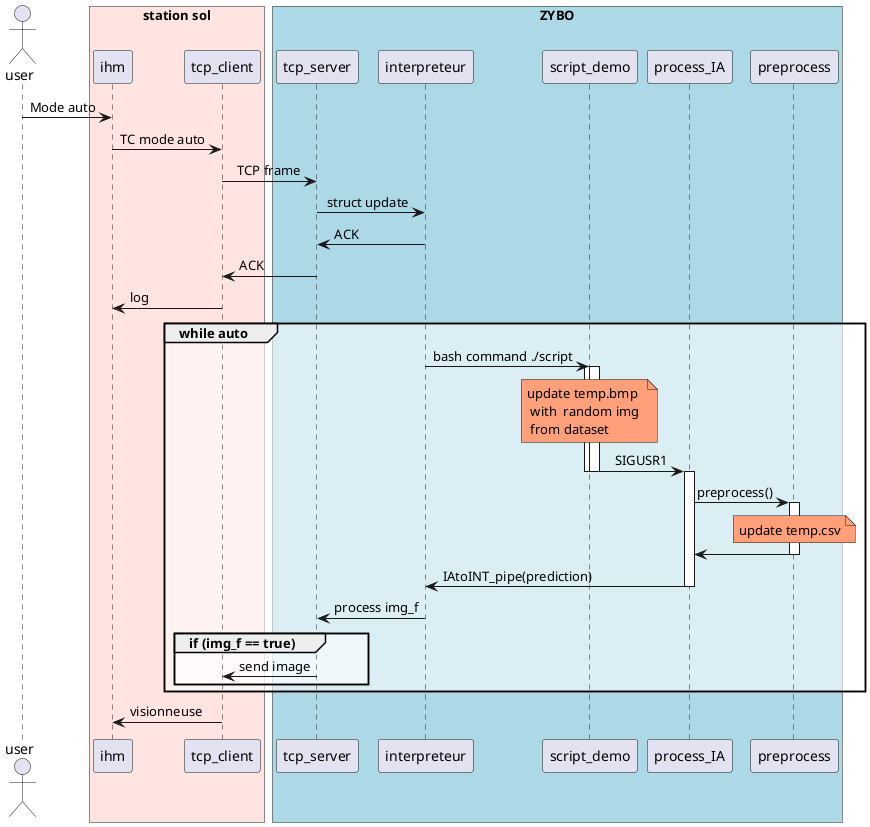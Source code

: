 @startuml Sequence mode auto

skinparam SequenceGroupBodyBackgroundColor #FFFFFF90
skinparam SequenceMessageAlign reverseDirection

box "ZYBO" #LightBlue
    participant process_IA as ia order 7
    participant preprocess as pr order 8
    participant script_demo as script order 6
    participant interpreteur as int order 5
    participant tcp_server as server order 4
end box
box "station sol" #MistyRose
    participant tcp_client as client order 3
    participant ihm as ihm order 2
end box
actor user order 1
user -> ihm : Mode auto
ihm -> client : TC mode auto
client -> server : TCP frame
server -> int : struct update
int -> server : ACK 
server -> client : ACK
client -> ihm : log
    group while auto
        int -> script : bash command ./script
        activate script 
        note over script #LightSalmon:  update temp.bmp \n with  random img \n from dataset
        ' script -> script : update temp.bmp \n with  random img \n from dataset
        activate script 
        script -> ia : SIGUSR1
        deactivate script
        deactivate script
        activate ia 
        ia -> pr : preprocess()
        activate pr 
        note over pr #LightSalmon : update temp.csv 
        ' pr -> pr : update temp.csv
        pr -> ia
        deactivate pr 
        ia -> int : IAtoINT_pipe(prediction)
        deactivate ia
        int -> server : process img_f
        group if (img_f == true)
            server -> client : send image
        end
    end
    client -> ihm : visionneuse
@enduml